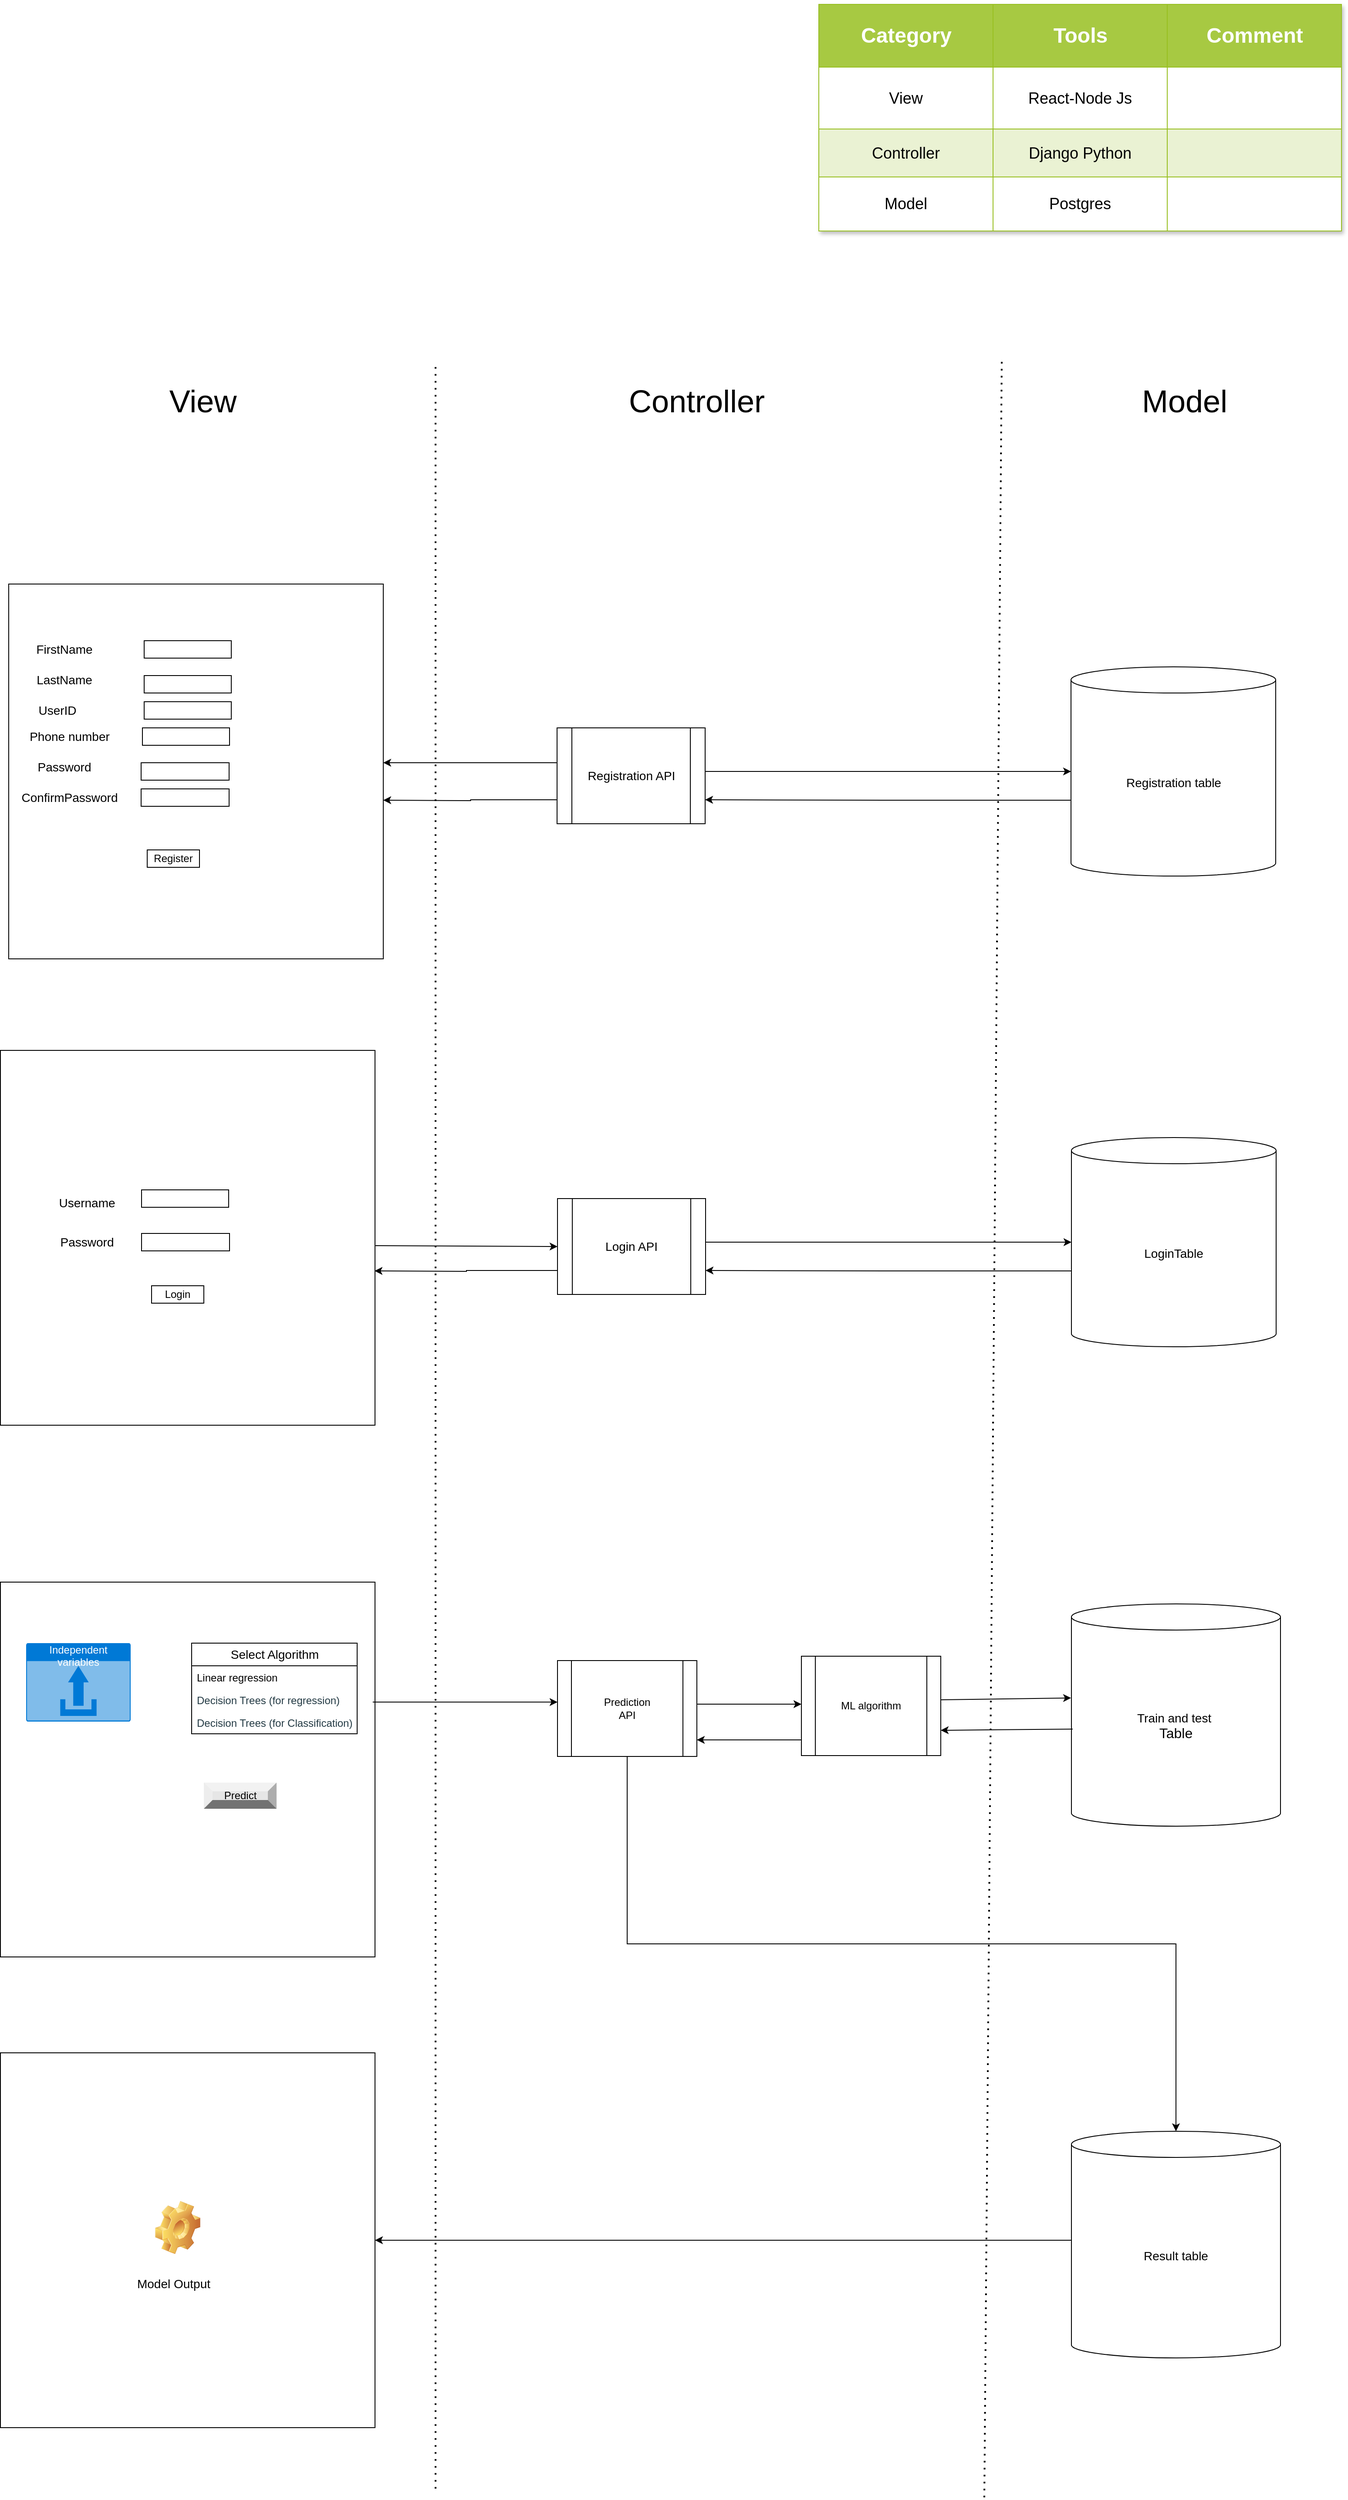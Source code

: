 <mxfile version="24.5.5" type="device">
  <diagram name="Page-1" id="jVYZWfln8YnRH8--8Juj">
    <mxGraphModel dx="4851" dy="3654" grid="1" gridSize="10" guides="1" tooltips="1" connect="1" arrows="1" fold="1" page="1" pageScale="1" pageWidth="850" pageHeight="1100" math="0" shadow="0">
      <root>
        <mxCell id="0" />
        <mxCell id="1" parent="0" />
        <mxCell id="k82UNVEpWhnpzKp-pcgx-1" value="" style="whiteSpace=wrap;html=1;aspect=fixed;" parent="1" vertex="1">
          <mxGeometry x="0.5" y="150" width="430" height="430" as="geometry" />
        </mxCell>
        <mxCell id="k82UNVEpWhnpzKp-pcgx-2" value="&lt;font style=&quot;font-size: 14px;&quot;&gt;Username&lt;/font&gt;" style="text;html=1;align=center;verticalAlign=middle;whiteSpace=wrap;rounded=0;" parent="1" vertex="1">
          <mxGeometry x="70" y="310" width="60" height="30" as="geometry" />
        </mxCell>
        <mxCell id="k82UNVEpWhnpzKp-pcgx-3" value="&lt;font style=&quot;font-size: 14px;&quot;&gt;Password&lt;/font&gt;" style="text;html=1;align=center;verticalAlign=middle;whiteSpace=wrap;rounded=0;" parent="1" vertex="1">
          <mxGeometry x="70" y="355" width="60" height="30" as="geometry" />
        </mxCell>
        <mxCell id="k82UNVEpWhnpzKp-pcgx-4" value="" style="rounded=0;whiteSpace=wrap;html=1;" parent="1" vertex="1">
          <mxGeometry x="162.5" y="310" width="100" height="20" as="geometry" />
        </mxCell>
        <mxCell id="k82UNVEpWhnpzKp-pcgx-5" value="" style="rounded=0;whiteSpace=wrap;html=1;" parent="1" vertex="1">
          <mxGeometry x="162.5" y="360" width="101" height="20" as="geometry" />
        </mxCell>
        <mxCell id="k82UNVEpWhnpzKp-pcgx-7" value="Login" style="rounded=0;whiteSpace=wrap;html=1;" parent="1" vertex="1">
          <mxGeometry x="174" y="420" width="60" height="20" as="geometry" />
        </mxCell>
        <mxCell id="k82UNVEpWhnpzKp-pcgx-8" value="&lt;font style=&quot;font-size: 14px;&quot;&gt;LoginTable&lt;/font&gt;" style="shape=cylinder3;whiteSpace=wrap;html=1;boundedLbl=1;backgroundOutline=1;size=15;" parent="1" vertex="1">
          <mxGeometry x="1230" y="250" width="235" height="240" as="geometry" />
        </mxCell>
        <mxCell id="k82UNVEpWhnpzKp-pcgx-10" value="&lt;font style=&quot;font-size: 14px;&quot;&gt;Login API&lt;/font&gt;" style="shape=process;whiteSpace=wrap;html=1;backgroundOutline=1;" parent="1" vertex="1">
          <mxGeometry x="640" y="320" width="170" height="110" as="geometry" />
        </mxCell>
        <mxCell id="k82UNVEpWhnpzKp-pcgx-13" value="" style="whiteSpace=wrap;html=1;aspect=fixed;" parent="1" vertex="1">
          <mxGeometry x="0.5" y="760" width="430" height="430" as="geometry" />
        </mxCell>
        <mxCell id="k82UNVEpWhnpzKp-pcgx-15" value="Prediction&lt;div&gt;API&lt;/div&gt;" style="shape=process;whiteSpace=wrap;html=1;backgroundOutline=1;" parent="1" vertex="1">
          <mxGeometry x="640" y="850" width="160" height="110" as="geometry" />
        </mxCell>
        <mxCell id="k82UNVEpWhnpzKp-pcgx-19" value="" style="whiteSpace=wrap;html=1;aspect=fixed;" parent="1" vertex="1">
          <mxGeometry x="0.5" y="1300" width="430" height="430" as="geometry" />
        </mxCell>
        <mxCell id="k82UNVEpWhnpzKp-pcgx-20" value="&lt;font style=&quot;font-size: 14px;&quot;&gt;Model Output&lt;/font&gt;" style="text;html=1;align=center;verticalAlign=middle;whiteSpace=wrap;rounded=0;" parent="1" vertex="1">
          <mxGeometry x="153.5" y="1550" width="91" height="30" as="geometry" />
        </mxCell>
        <mxCell id="k82UNVEpWhnpzKp-pcgx-21" value="Predict" style="labelPosition=center;verticalLabelPosition=middle;align=center;html=1;shape=mxgraph.basic.shaded_button;dx=10;fillColor=#E6E6E6;strokeColor=none;whiteSpace=wrap;" parent="1" vertex="1">
          <mxGeometry x="234" y="990" width="83.5" height="30" as="geometry" />
        </mxCell>
        <mxCell id="k82UNVEpWhnpzKp-pcgx-23" value="ML algorithm" style="shape=process;whiteSpace=wrap;html=1;backgroundOutline=1;" parent="1" vertex="1">
          <mxGeometry x="920" y="845" width="160" height="114" as="geometry" />
        </mxCell>
        <mxCell id="pYe3c2KJe20GGtzOGlQu-50" style="edgeStyle=orthogonalEdgeStyle;rounded=0;orthogonalLoop=1;jettySize=auto;html=1;exitX=0;exitY=0.5;exitDx=0;exitDy=0;exitPerimeter=0;" edge="1" parent="1" source="k82UNVEpWhnpzKp-pcgx-25" target="k82UNVEpWhnpzKp-pcgx-19">
          <mxGeometry relative="1" as="geometry">
            <Array as="points">
              <mxPoint x="1230" y="1515" />
            </Array>
          </mxGeometry>
        </mxCell>
        <mxCell id="k82UNVEpWhnpzKp-pcgx-25" value="&lt;font style=&quot;font-size: 14px;&quot;&gt;Result table&lt;/font&gt;" style="shape=cylinder3;whiteSpace=wrap;html=1;boundedLbl=1;backgroundOutline=1;size=15;" parent="1" vertex="1">
          <mxGeometry x="1230" y="1390" width="240" height="260" as="geometry" />
        </mxCell>
        <mxCell id="k82UNVEpWhnpzKp-pcgx-29" value="" style="shape=image;html=1;verticalLabelPosition=bottom;verticalAlign=top;imageAspect=1;aspect=fixed;image=img/clipart/Gear_128x128.png" parent="1" vertex="1">
          <mxGeometry x="178" y="1470" width="52" height="61" as="geometry" />
        </mxCell>
        <mxCell id="k82UNVEpWhnpzKp-pcgx-16" value="&lt;font style=&quot;font-size: 14px;&quot;&gt;Train and test&amp;nbsp;&lt;/font&gt;&lt;div&gt;&lt;font size=&quot;3&quot;&gt;Table&lt;/font&gt;&lt;/div&gt;" style="shape=cylinder3;whiteSpace=wrap;html=1;boundedLbl=1;backgroundOutline=1;size=15;" parent="1" vertex="1">
          <mxGeometry x="1230" y="785" width="240" height="255" as="geometry" />
        </mxCell>
        <mxCell id="pYe3c2KJe20GGtzOGlQu-3" value="" style="endArrow=none;dashed=1;html=1;dashPattern=1 3;strokeWidth=2;rounded=0;" edge="1" parent="1">
          <mxGeometry width="50" height="50" relative="1" as="geometry">
            <mxPoint x="500" y="1800" as="sourcePoint" />
            <mxPoint x="500" y="-640" as="targetPoint" />
          </mxGeometry>
        </mxCell>
        <mxCell id="pYe3c2KJe20GGtzOGlQu-7" value="&lt;font style=&quot;font-size: 14px;&quot;&gt;Select Algorithm&lt;/font&gt;" style="swimlane;fontStyle=0;childLayout=stackLayout;horizontal=1;startSize=26;fillColor=none;horizontalStack=0;resizeParent=1;resizeParentMax=0;resizeLast=0;collapsible=1;marginBottom=0;html=1;" vertex="1" parent="1">
          <mxGeometry x="220" y="830" width="190" height="104" as="geometry">
            <mxRectangle x="159" y="530" width="130" height="30" as="alternateBounds" />
          </mxGeometry>
        </mxCell>
        <mxCell id="pYe3c2KJe20GGtzOGlQu-8" value="&lt;font style=&quot;font-size: 12px;&quot;&gt;Linear regression&amp;nbsp;&lt;/font&gt;" style="text;strokeColor=none;fillColor=none;align=left;verticalAlign=top;spacingLeft=4;spacingRight=4;overflow=hidden;rotatable=0;points=[[0,0.5],[1,0.5]];portConstraint=eastwest;whiteSpace=wrap;html=1;" vertex="1" parent="pYe3c2KJe20GGtzOGlQu-7">
          <mxGeometry y="26" width="190" height="26" as="geometry" />
        </mxCell>
        <mxCell id="pYe3c2KJe20GGtzOGlQu-9" value="&lt;span id=&quot;docs-internal-guid-9051f79d-7fff-c446-bcf8-c27ed2e25b71&quot;&gt;&lt;span style=&quot;font-family: Arial, sans-serif; color: rgb(35, 58, 68); background-color: rgb(255, 255, 255); font-variant-numeric: normal; font-variant-east-asian: normal; font-variant-alternates: normal; font-variant-position: normal; vertical-align: baseline; white-space-collapse: preserve;&quot;&gt;&lt;font style=&quot;font-size: 12px;&quot;&gt;Decision Trees (for regression)&lt;/font&gt;&lt;/span&gt;&lt;/span&gt;" style="text;strokeColor=none;fillColor=none;align=left;verticalAlign=top;spacingLeft=4;spacingRight=4;overflow=hidden;rotatable=0;points=[[0,0.5],[1,0.5]];portConstraint=eastwest;whiteSpace=wrap;html=1;" vertex="1" parent="pYe3c2KJe20GGtzOGlQu-7">
          <mxGeometry y="52" width="190" height="26" as="geometry" />
        </mxCell>
        <mxCell id="pYe3c2KJe20GGtzOGlQu-10" value="&lt;span id=&quot;docs-internal-guid-9051f79d-7fff-c446-bcf8-c27ed2e25b71&quot;&gt;&lt;span style=&quot;font-family: Arial, sans-serif; color: rgb(35, 58, 68); background-color: rgb(255, 255, 255); font-variant-numeric: normal; font-variant-east-asian: normal; font-variant-alternates: normal; font-variant-position: normal; vertical-align: baseline; white-space-collapse: preserve;&quot;&gt;&lt;font style=&quot;font-size: 12px;&quot;&gt;Decision Trees (for Classification)&lt;/font&gt;&lt;/span&gt;&lt;/span&gt;" style="text;strokeColor=none;fillColor=none;align=left;verticalAlign=top;spacingLeft=4;spacingRight=4;overflow=hidden;rotatable=0;points=[[0,0.5],[1,0.5]];portConstraint=eastwest;whiteSpace=wrap;html=1;" vertex="1" parent="pYe3c2KJe20GGtzOGlQu-7">
          <mxGeometry y="78" width="190" height="26" as="geometry" />
        </mxCell>
        <mxCell id="pYe3c2KJe20GGtzOGlQu-16" value="Independent variables" style="html=1;whiteSpace=wrap;strokeColor=none;fillColor=#0079D6;labelPosition=center;verticalLabelPosition=middle;verticalAlign=top;align=center;fontSize=12;outlineConnect=0;spacingTop=-6;fontColor=#FFFFFF;sketch=0;shape=mxgraph.sitemap.upload;" vertex="1" parent="1">
          <mxGeometry x="30" y="830" width="120" height="90" as="geometry" />
        </mxCell>
        <mxCell id="pYe3c2KJe20GGtzOGlQu-27" value="" style="endArrow=none;dashed=1;html=1;dashPattern=1 3;strokeWidth=2;rounded=0;" edge="1" parent="1">
          <mxGeometry width="50" height="50" relative="1" as="geometry">
            <mxPoint x="1130" y="1810" as="sourcePoint" />
            <mxPoint x="1150" y="-640" as="targetPoint" />
          </mxGeometry>
        </mxCell>
        <mxCell id="pYe3c2KJe20GGtzOGlQu-34" style="edgeStyle=orthogonalEdgeStyle;rounded=0;orthogonalLoop=1;jettySize=auto;html=1;exitX=1;exitY=0.5;exitDx=0;exitDy=0;entryX=0;entryY=0.5;entryDx=0;entryDy=0;entryPerimeter=0;" edge="1" parent="1" source="k82UNVEpWhnpzKp-pcgx-10" target="k82UNVEpWhnpzKp-pcgx-8">
          <mxGeometry relative="1" as="geometry">
            <Array as="points">
              <mxPoint x="810" y="370" />
            </Array>
          </mxGeometry>
        </mxCell>
        <mxCell id="pYe3c2KJe20GGtzOGlQu-36" style="edgeStyle=orthogonalEdgeStyle;rounded=0;orthogonalLoop=1;jettySize=auto;html=1;exitX=1;exitY=0.5;exitDx=0;exitDy=0;" edge="1" parent="1" target="k82UNVEpWhnpzKp-pcgx-10">
          <mxGeometry relative="1" as="geometry">
            <mxPoint x="430.5" y="374.04" as="sourcePoint" />
            <mxPoint x="641.53" y="375.9" as="targetPoint" />
          </mxGeometry>
        </mxCell>
        <mxCell id="pYe3c2KJe20GGtzOGlQu-37" value="" style="endArrow=classic;html=1;rounded=0;exitX=0.006;exitY=0.563;exitDx=0;exitDy=0;exitPerimeter=0;" edge="1" parent="1" source="k82UNVEpWhnpzKp-pcgx-16">
          <mxGeometry width="50" height="50" relative="1" as="geometry">
            <mxPoint x="1210" y="940" as="sourcePoint" />
            <mxPoint x="1080" y="930" as="targetPoint" />
          </mxGeometry>
        </mxCell>
        <mxCell id="pYe3c2KJe20GGtzOGlQu-38" value="" style="endArrow=classic;html=1;rounded=0;entryX=-0.002;entryY=0.423;entryDx=0;entryDy=0;entryPerimeter=0;" edge="1" parent="1" target="k82UNVEpWhnpzKp-pcgx-16">
          <mxGeometry width="50" height="50" relative="1" as="geometry">
            <mxPoint x="1080" y="895" as="sourcePoint" />
            <mxPoint x="1130" y="845" as="targetPoint" />
          </mxGeometry>
        </mxCell>
        <mxCell id="pYe3c2KJe20GGtzOGlQu-39" style="edgeStyle=orthogonalEdgeStyle;rounded=0;orthogonalLoop=1;jettySize=auto;html=1;exitX=0;exitY=0.75;exitDx=0;exitDy=0;" edge="1" parent="1" source="k82UNVEpWhnpzKp-pcgx-10">
          <mxGeometry relative="1" as="geometry">
            <mxPoint x="430" y="403" as="targetPoint" />
          </mxGeometry>
        </mxCell>
        <mxCell id="pYe3c2KJe20GGtzOGlQu-40" style="edgeStyle=orthogonalEdgeStyle;rounded=0;orthogonalLoop=1;jettySize=auto;html=1;exitX=0;exitY=0.75;exitDx=0;exitDy=0;entryX=1;entryY=0.75;entryDx=0;entryDy=0;" edge="1" parent="1" target="k82UNVEpWhnpzKp-pcgx-10">
          <mxGeometry relative="1" as="geometry">
            <mxPoint x="1230" y="400" as="sourcePoint" />
            <mxPoint x="1016" y="400" as="targetPoint" />
            <Array as="points">
              <mxPoint x="1230" y="403" />
              <mxPoint x="1020" y="403" />
            </Array>
          </mxGeometry>
        </mxCell>
        <mxCell id="pYe3c2KJe20GGtzOGlQu-41" value="" style="endArrow=classic;html=1;rounded=0;" edge="1" parent="1">
          <mxGeometry width="50" height="50" relative="1" as="geometry">
            <mxPoint x="800" y="900" as="sourcePoint" />
            <mxPoint x="920" y="900" as="targetPoint" />
          </mxGeometry>
        </mxCell>
        <mxCell id="pYe3c2KJe20GGtzOGlQu-42" value="" style="endArrow=classic;html=1;rounded=0;exitX=0.994;exitY=0.32;exitDx=0;exitDy=0;exitPerimeter=0;entryX=0;entryY=0.433;entryDx=0;entryDy=0;entryPerimeter=0;" edge="1" parent="1" source="k82UNVEpWhnpzKp-pcgx-13" target="k82UNVEpWhnpzKp-pcgx-15">
          <mxGeometry width="50" height="50" relative="1" as="geometry">
            <mxPoint x="580" y="950" as="sourcePoint" />
            <mxPoint x="630" y="900" as="targetPoint" />
          </mxGeometry>
        </mxCell>
        <mxCell id="pYe3c2KJe20GGtzOGlQu-46" style="edgeStyle=orthogonalEdgeStyle;rounded=0;orthogonalLoop=1;jettySize=auto;html=1;exitX=0.5;exitY=1;exitDx=0;exitDy=0;entryX=0.5;entryY=0;entryDx=0;entryDy=0;entryPerimeter=0;" edge="1" parent="1" source="k82UNVEpWhnpzKp-pcgx-15" target="k82UNVEpWhnpzKp-pcgx-25">
          <mxGeometry relative="1" as="geometry" />
        </mxCell>
        <mxCell id="pYe3c2KJe20GGtzOGlQu-56" value="" style="whiteSpace=wrap;html=1;aspect=fixed;" vertex="1" parent="1">
          <mxGeometry x="10" y="-385" width="430" height="430" as="geometry" />
        </mxCell>
        <mxCell id="pYe3c2KJe20GGtzOGlQu-57" value="&lt;font style=&quot;font-size: 14px;&quot;&gt;FirstName&lt;/font&gt;" style="text;html=1;align=center;verticalAlign=middle;whiteSpace=wrap;rounded=0;" vertex="1" parent="1">
          <mxGeometry x="43.5" y="-325" width="60" height="30" as="geometry" />
        </mxCell>
        <mxCell id="pYe3c2KJe20GGtzOGlQu-58" value="&lt;font style=&quot;font-size: 14px;&quot;&gt;Password&lt;/font&gt;" style="text;html=1;align=center;verticalAlign=middle;whiteSpace=wrap;rounded=0;" vertex="1" parent="1">
          <mxGeometry x="43.5" y="-190" width="60" height="30" as="geometry" />
        </mxCell>
        <mxCell id="pYe3c2KJe20GGtzOGlQu-59" value="" style="rounded=0;whiteSpace=wrap;html=1;" vertex="1" parent="1">
          <mxGeometry x="165.5" y="-320" width="100" height="20" as="geometry" />
        </mxCell>
        <mxCell id="pYe3c2KJe20GGtzOGlQu-60" value="" style="rounded=0;whiteSpace=wrap;html=1;" vertex="1" parent="1">
          <mxGeometry x="162" y="-180" width="101" height="20" as="geometry" />
        </mxCell>
        <mxCell id="pYe3c2KJe20GGtzOGlQu-61" value="Register" style="rounded=0;whiteSpace=wrap;html=1;" vertex="1" parent="1">
          <mxGeometry x="169" y="-80" width="60" height="20" as="geometry" />
        </mxCell>
        <mxCell id="pYe3c2KJe20GGtzOGlQu-62" value="&lt;font style=&quot;font-size: 14px;&quot;&gt;Registration table&lt;/font&gt;" style="shape=cylinder3;whiteSpace=wrap;html=1;boundedLbl=1;backgroundOutline=1;size=15;" vertex="1" parent="1">
          <mxGeometry x="1229.5" y="-290" width="235" height="240" as="geometry" />
        </mxCell>
        <mxCell id="pYe3c2KJe20GGtzOGlQu-63" value="&lt;font style=&quot;font-size: 14px;&quot;&gt;Registration API&lt;/font&gt;" style="shape=process;whiteSpace=wrap;html=1;backgroundOutline=1;" vertex="1" parent="1">
          <mxGeometry x="639.5" y="-220" width="170" height="110" as="geometry" />
        </mxCell>
        <mxCell id="pYe3c2KJe20GGtzOGlQu-65" style="edgeStyle=orthogonalEdgeStyle;rounded=0;orthogonalLoop=1;jettySize=auto;html=1;exitX=1;exitY=0.5;exitDx=0;exitDy=0;entryX=0;entryY=0.5;entryDx=0;entryDy=0;entryPerimeter=0;" edge="1" parent="1" source="pYe3c2KJe20GGtzOGlQu-63" target="pYe3c2KJe20GGtzOGlQu-62">
          <mxGeometry relative="1" as="geometry">
            <Array as="points">
              <mxPoint x="809.5" y="-170" />
            </Array>
          </mxGeometry>
        </mxCell>
        <mxCell id="pYe3c2KJe20GGtzOGlQu-67" style="edgeStyle=orthogonalEdgeStyle;rounded=0;orthogonalLoop=1;jettySize=auto;html=1;exitX=0;exitY=0.75;exitDx=0;exitDy=0;" edge="1" parent="1" source="pYe3c2KJe20GGtzOGlQu-63">
          <mxGeometry relative="1" as="geometry">
            <mxPoint x="440" y="-137" as="targetPoint" />
          </mxGeometry>
        </mxCell>
        <mxCell id="pYe3c2KJe20GGtzOGlQu-68" style="edgeStyle=orthogonalEdgeStyle;rounded=0;orthogonalLoop=1;jettySize=auto;html=1;exitX=0;exitY=0.75;exitDx=0;exitDy=0;entryX=1;entryY=0.75;entryDx=0;entryDy=0;" edge="1" parent="1" target="pYe3c2KJe20GGtzOGlQu-63">
          <mxGeometry relative="1" as="geometry">
            <mxPoint x="1229.5" y="-140" as="sourcePoint" />
            <mxPoint x="1015.5" y="-140" as="targetPoint" />
            <Array as="points">
              <mxPoint x="1229.5" y="-137" />
              <mxPoint x="1019.5" y="-137" />
            </Array>
          </mxGeometry>
        </mxCell>
        <mxCell id="pYe3c2KJe20GGtzOGlQu-73" value="" style="rounded=0;whiteSpace=wrap;html=1;" vertex="1" parent="1">
          <mxGeometry x="165.5" y="-280" width="100" height="20" as="geometry" />
        </mxCell>
        <mxCell id="pYe3c2KJe20GGtzOGlQu-74" value="&lt;font style=&quot;font-size: 14px;&quot;&gt;LastName&lt;/font&gt;" style="text;html=1;align=center;verticalAlign=middle;whiteSpace=wrap;rounded=0;" vertex="1" parent="1">
          <mxGeometry x="43.5" y="-290" width="60" height="30" as="geometry" />
        </mxCell>
        <mxCell id="pYe3c2KJe20GGtzOGlQu-75" value="" style="rounded=0;whiteSpace=wrap;html=1;" vertex="1" parent="1">
          <mxGeometry x="165.5" y="-250" width="100" height="20" as="geometry" />
        </mxCell>
        <mxCell id="pYe3c2KJe20GGtzOGlQu-76" value="&lt;font style=&quot;font-size: 14px;&quot;&gt;UserID&lt;/font&gt;" style="text;html=1;align=center;verticalAlign=middle;whiteSpace=wrap;rounded=0;" vertex="1" parent="1">
          <mxGeometry x="33.5" y="-255" width="63.5" height="30" as="geometry" />
        </mxCell>
        <mxCell id="pYe3c2KJe20GGtzOGlQu-78" value="" style="rounded=0;whiteSpace=wrap;html=1;" vertex="1" parent="1">
          <mxGeometry x="163.5" y="-220" width="100" height="20" as="geometry" />
        </mxCell>
        <mxCell id="pYe3c2KJe20GGtzOGlQu-79" value="&lt;font style=&quot;font-size: 14px;&quot;&gt;Phone number&lt;/font&gt;" style="text;html=1;align=center;verticalAlign=middle;whiteSpace=wrap;rounded=0;" vertex="1" parent="1">
          <mxGeometry x="30" y="-225" width="100" height="30" as="geometry" />
        </mxCell>
        <mxCell id="pYe3c2KJe20GGtzOGlQu-80" value="" style="rounded=0;whiteSpace=wrap;html=1;" vertex="1" parent="1">
          <mxGeometry x="162" y="-150" width="101" height="20" as="geometry" />
        </mxCell>
        <mxCell id="pYe3c2KJe20GGtzOGlQu-81" value="&lt;font style=&quot;font-size: 14px;&quot;&gt;ConfirmPassword&lt;/font&gt;" style="text;html=1;align=center;verticalAlign=middle;whiteSpace=wrap;rounded=0;" vertex="1" parent="1">
          <mxGeometry x="50" y="-155" width="60" height="30" as="geometry" />
        </mxCell>
        <mxCell id="pYe3c2KJe20GGtzOGlQu-83" style="edgeStyle=orthogonalEdgeStyle;rounded=0;orthogonalLoop=1;jettySize=auto;html=1;exitX=0;exitY=0.75;exitDx=0;exitDy=0;" edge="1" parent="1">
          <mxGeometry relative="1" as="geometry">
            <mxPoint x="440" y="-180" as="targetPoint" />
            <mxPoint x="640" y="-180" as="sourcePoint" />
          </mxGeometry>
        </mxCell>
        <mxCell id="pYe3c2KJe20GGtzOGlQu-84" value="" style="endArrow=classic;html=1;rounded=0;exitX=0;exitY=0.842;exitDx=0;exitDy=0;exitPerimeter=0;" edge="1" parent="1" source="k82UNVEpWhnpzKp-pcgx-23">
          <mxGeometry width="50" height="50" relative="1" as="geometry">
            <mxPoint x="910" y="941" as="sourcePoint" />
            <mxPoint x="800" y="941" as="targetPoint" />
          </mxGeometry>
        </mxCell>
        <mxCell id="pYe3c2KJe20GGtzOGlQu-85" value="&lt;font style=&quot;font-size: 36px;&quot;&gt;View&lt;/font&gt;" style="text;html=1;align=center;verticalAlign=middle;whiteSpace=wrap;rounded=0;" vertex="1" parent="1">
          <mxGeometry x="202.5" y="-610" width="60" height="30" as="geometry" />
        </mxCell>
        <mxCell id="pYe3c2KJe20GGtzOGlQu-86" value="&lt;font style=&quot;font-size: 36px;&quot;&gt;Controller&lt;/font&gt;" style="text;html=1;align=center;verticalAlign=middle;whiteSpace=wrap;rounded=0;" vertex="1" parent="1">
          <mxGeometry x="770" y="-610" width="60" height="30" as="geometry" />
        </mxCell>
        <mxCell id="pYe3c2KJe20GGtzOGlQu-89" value="&lt;font style=&quot;font-size: 36px;&quot;&gt;Model&lt;/font&gt;" style="text;html=1;align=center;verticalAlign=middle;whiteSpace=wrap;rounded=0;" vertex="1" parent="1">
          <mxGeometry x="1330" y="-610" width="60" height="30" as="geometry" />
        </mxCell>
        <mxCell id="pYe3c2KJe20GGtzOGlQu-103" value="Assets" style="childLayout=tableLayout;recursiveResize=0;strokeColor=#98bf21;fillColor=#A7C942;shadow=1;" vertex="1" parent="1">
          <mxGeometry x="940" y="-1050" width="600" height="260" as="geometry" />
        </mxCell>
        <mxCell id="pYe3c2KJe20GGtzOGlQu-104" style="shape=tableRow;horizontal=0;startSize=0;swimlaneHead=0;swimlaneBody=0;top=0;left=0;bottom=0;right=0;dropTarget=0;collapsible=0;recursiveResize=0;expand=0;fontStyle=0;strokeColor=inherit;fillColor=#ffffff;" vertex="1" parent="pYe3c2KJe20GGtzOGlQu-103">
          <mxGeometry width="600" height="72" as="geometry" />
        </mxCell>
        <mxCell id="pYe3c2KJe20GGtzOGlQu-105" value="&lt;font style=&quot;font-size: 24px;&quot;&gt;Category&lt;/font&gt;" style="connectable=0;recursiveResize=0;strokeColor=inherit;fillColor=#A7C942;align=center;fontStyle=1;fontColor=#FFFFFF;html=1;" vertex="1" parent="pYe3c2KJe20GGtzOGlQu-104">
          <mxGeometry width="200" height="72" as="geometry">
            <mxRectangle width="200" height="72" as="alternateBounds" />
          </mxGeometry>
        </mxCell>
        <mxCell id="pYe3c2KJe20GGtzOGlQu-106" value="&lt;font style=&quot;font-size: 24px;&quot;&gt;Tools&lt;/font&gt;" style="connectable=0;recursiveResize=0;strokeColor=inherit;fillColor=#A7C942;align=center;fontStyle=1;fontColor=#FFFFFF;html=1;" vertex="1" parent="pYe3c2KJe20GGtzOGlQu-104">
          <mxGeometry x="200" width="200" height="72" as="geometry">
            <mxRectangle width="200" height="72" as="alternateBounds" />
          </mxGeometry>
        </mxCell>
        <mxCell id="pYe3c2KJe20GGtzOGlQu-107" value="&lt;font style=&quot;font-size: 24px;&quot;&gt;Comment&lt;/font&gt;" style="connectable=0;recursiveResize=0;strokeColor=inherit;fillColor=#A7C942;align=center;fontStyle=1;fontColor=#FFFFFF;html=1;" vertex="1" parent="pYe3c2KJe20GGtzOGlQu-104">
          <mxGeometry x="400" width="200" height="72" as="geometry">
            <mxRectangle width="200" height="72" as="alternateBounds" />
          </mxGeometry>
        </mxCell>
        <mxCell id="pYe3c2KJe20GGtzOGlQu-108" value="" style="shape=tableRow;horizontal=0;startSize=0;swimlaneHead=0;swimlaneBody=0;top=0;left=0;bottom=0;right=0;dropTarget=0;collapsible=0;recursiveResize=0;expand=0;fontStyle=0;strokeColor=inherit;fillColor=#ffffff;" vertex="1" parent="pYe3c2KJe20GGtzOGlQu-103">
          <mxGeometry y="72" width="600" height="71" as="geometry" />
        </mxCell>
        <mxCell id="pYe3c2KJe20GGtzOGlQu-109" value="&lt;font style=&quot;font-size: 18px;&quot;&gt;View&lt;/font&gt;" style="connectable=0;recursiveResize=0;strokeColor=inherit;fillColor=inherit;align=center;whiteSpace=wrap;html=1;" vertex="1" parent="pYe3c2KJe20GGtzOGlQu-108">
          <mxGeometry width="200" height="71" as="geometry">
            <mxRectangle width="200" height="71" as="alternateBounds" />
          </mxGeometry>
        </mxCell>
        <mxCell id="pYe3c2KJe20GGtzOGlQu-110" value="&lt;font style=&quot;font-size: 18px;&quot;&gt;React-Node Js&lt;/font&gt;" style="connectable=0;recursiveResize=0;strokeColor=inherit;fillColor=inherit;align=center;whiteSpace=wrap;html=1;" vertex="1" parent="pYe3c2KJe20GGtzOGlQu-108">
          <mxGeometry x="200" width="200" height="71" as="geometry">
            <mxRectangle width="200" height="71" as="alternateBounds" />
          </mxGeometry>
        </mxCell>
        <mxCell id="pYe3c2KJe20GGtzOGlQu-111" value="" style="connectable=0;recursiveResize=0;strokeColor=inherit;fillColor=inherit;align=center;whiteSpace=wrap;html=1;" vertex="1" parent="pYe3c2KJe20GGtzOGlQu-108">
          <mxGeometry x="400" width="200" height="71" as="geometry">
            <mxRectangle width="200" height="71" as="alternateBounds" />
          </mxGeometry>
        </mxCell>
        <mxCell id="pYe3c2KJe20GGtzOGlQu-112" value="" style="shape=tableRow;horizontal=0;startSize=0;swimlaneHead=0;swimlaneBody=0;top=0;left=0;bottom=0;right=0;dropTarget=0;collapsible=0;recursiveResize=0;expand=0;fontStyle=1;strokeColor=inherit;fillColor=#EAF2D3;" vertex="1" parent="pYe3c2KJe20GGtzOGlQu-103">
          <mxGeometry y="143" width="600" height="55" as="geometry" />
        </mxCell>
        <mxCell id="pYe3c2KJe20GGtzOGlQu-113" value="&lt;font style=&quot;font-size: 18px;&quot;&gt;Controller&lt;/font&gt;" style="connectable=0;recursiveResize=0;strokeColor=inherit;fillColor=inherit;whiteSpace=wrap;html=1;" vertex="1" parent="pYe3c2KJe20GGtzOGlQu-112">
          <mxGeometry width="200" height="55" as="geometry">
            <mxRectangle width="200" height="55" as="alternateBounds" />
          </mxGeometry>
        </mxCell>
        <mxCell id="pYe3c2KJe20GGtzOGlQu-114" value="&lt;font style=&quot;font-size: 18px;&quot;&gt;Django Python&lt;/font&gt;" style="connectable=0;recursiveResize=0;strokeColor=inherit;fillColor=inherit;whiteSpace=wrap;html=1;" vertex="1" parent="pYe3c2KJe20GGtzOGlQu-112">
          <mxGeometry x="200" width="200" height="55" as="geometry">
            <mxRectangle width="200" height="55" as="alternateBounds" />
          </mxGeometry>
        </mxCell>
        <mxCell id="pYe3c2KJe20GGtzOGlQu-115" value="" style="connectable=0;recursiveResize=0;strokeColor=inherit;fillColor=inherit;whiteSpace=wrap;html=1;" vertex="1" parent="pYe3c2KJe20GGtzOGlQu-112">
          <mxGeometry x="400" width="200" height="55" as="geometry">
            <mxRectangle width="200" height="55" as="alternateBounds" />
          </mxGeometry>
        </mxCell>
        <mxCell id="pYe3c2KJe20GGtzOGlQu-116" value="" style="shape=tableRow;horizontal=0;startSize=0;swimlaneHead=0;swimlaneBody=0;top=0;left=0;bottom=0;right=0;dropTarget=0;collapsible=0;recursiveResize=0;expand=0;fontStyle=0;strokeColor=inherit;fillColor=#ffffff;" vertex="1" parent="pYe3c2KJe20GGtzOGlQu-103">
          <mxGeometry y="198" width="600" height="62" as="geometry" />
        </mxCell>
        <mxCell id="pYe3c2KJe20GGtzOGlQu-117" value="&lt;font style=&quot;font-size: 18px;&quot;&gt;Model&lt;/font&gt;" style="connectable=0;recursiveResize=0;strokeColor=inherit;fillColor=inherit;fontStyle=0;align=center;whiteSpace=wrap;html=1;" vertex="1" parent="pYe3c2KJe20GGtzOGlQu-116">
          <mxGeometry width="200" height="62" as="geometry">
            <mxRectangle width="200" height="62" as="alternateBounds" />
          </mxGeometry>
        </mxCell>
        <mxCell id="pYe3c2KJe20GGtzOGlQu-118" value="&lt;font style=&quot;font-size: 18px;&quot;&gt;Postgres&lt;/font&gt;" style="connectable=0;recursiveResize=0;strokeColor=inherit;fillColor=inherit;fontStyle=0;align=center;whiteSpace=wrap;html=1;" vertex="1" parent="pYe3c2KJe20GGtzOGlQu-116">
          <mxGeometry x="200" width="200" height="62" as="geometry">
            <mxRectangle width="200" height="62" as="alternateBounds" />
          </mxGeometry>
        </mxCell>
        <mxCell id="pYe3c2KJe20GGtzOGlQu-119" value="" style="connectable=0;recursiveResize=0;strokeColor=inherit;fillColor=inherit;fontStyle=0;align=center;whiteSpace=wrap;html=1;" vertex="1" parent="pYe3c2KJe20GGtzOGlQu-116">
          <mxGeometry x="400" width="200" height="62" as="geometry">
            <mxRectangle width="200" height="62" as="alternateBounds" />
          </mxGeometry>
        </mxCell>
      </root>
    </mxGraphModel>
  </diagram>
</mxfile>
